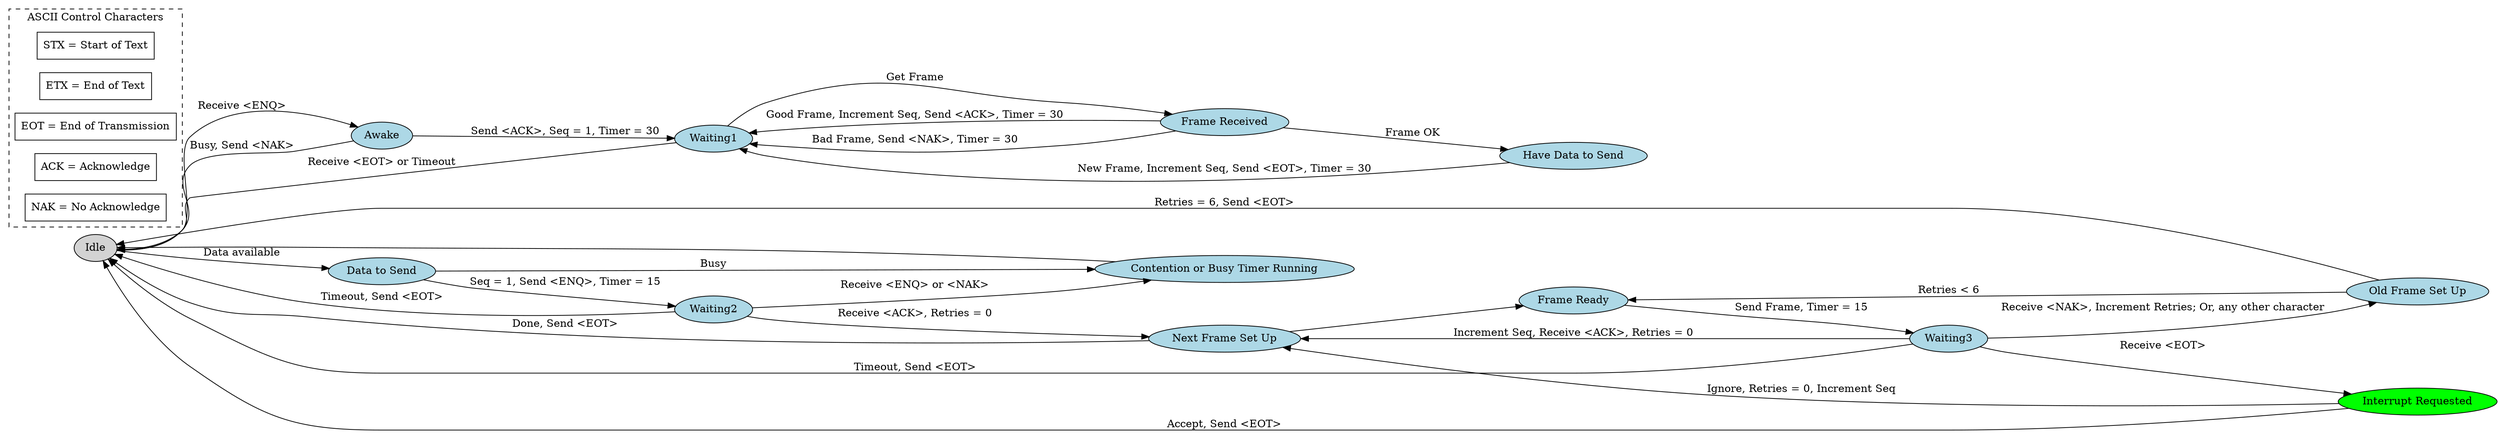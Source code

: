digraph ASTM {
    rankdir=LR; // Layout the graph left to right for readability
    node [shape=ellipse, style=filled, fillcolor=lightblue];

    // Receiving Device States
    Idle [label="Idle"];
    Awake [label="Awake"];
    Waiting_Recv [label="Waiting1"];
    Frame_Received [label="Frame Received"];
    Have_Data [label="Have Data to Send"];

    // Sending Device States
    Data_to_Send [label="Data to Send"];
    Waiting_Send [label="Waiting2"];
    Next_Frame [label="Next Frame Set Up"];
    Frame_Ready [label="Frame Ready"];
    Waiting_After [label="Waiting3"];
    Old_Frame [label="Old Frame Set Up"];
    Interrupt_Requested [label="Interrupt Requested"];
    Contention_Busy_Timer [label="Contention or Busy Timer Running"];

    // Transitions for Receiving Device
    Idle -> Awake [label="Receive <ENQ>"];
    Awake -> Idle [label="Busy, Send <NAK>"];
    Awake -> Waiting_Recv [label="Send <ACK>, Seq = 1, Timer = 30"];
    Waiting_Recv -> Idle [label="Receive <EOT> or Timeout"];
    Waiting_Recv -> Frame_Received [label="Get Frame"];
    Frame_Received -> Have_Data [label="Frame OK"];
    Frame_Received -> Waiting_Recv [label="Good Frame, Increment Seq, Send <ACK>, Timer = 30"];
    Frame_Received -> Waiting_Recv [label="Bad Frame, Send <NAK>, Timer = 30"];
    Have_Data -> Waiting_Recv [label="New Frame, Increment Seq, Send <EOT>, Timer = 30"];

    // Transitions for Sending Device
    Idle -> Data_to_Send [label="Data available"];
    Data_to_Send -> Waiting_Send [label="Seq = 1, Send <ENQ>, Timer = 15"];
    Data_to_Send -> Contention_Busy_Timer [label="Busy"];
    Contention_Busy_Timer -> Idle;
    Waiting_Send -> Idle [label="Timeout, Send <EOT>"];
    Waiting_Send -> Contention_Busy_Timer [label="Receive <ENQ> or <NAK>"];
    Waiting_Send -> Next_Frame [label="Receive <ACK>, Retries = 0"];
    Next_Frame -> Frame_Ready;
    Next_Frame -> Idle [label="Done, Send <EOT>"];
    Frame_Ready -> Waiting_After [label="Send Frame, Timer = 15"];
    Waiting_After -> Old_Frame [label="Receive <NAK>, Increment Retries; Or, any other character"];
    Waiting_After -> Next_Frame [label="Increment Seq, Receive <ACK>, Retries = 0"];
    Waiting_After -> Idle [label="Timeout, Send <EOT>"];
    Waiting_After -> Interrupt_Requested [label="Receive <EOT>"];
    Old_Frame -> Idle [label="Retries = 6, Send <EOT>"];
    Old_Frame -> Frame_Ready [label="Retries < 6"];
    Interrupt_Requested -> Next_Frame [label="Ignore, Retries = 0, Increment Seq"];
    Interrupt_Requested -> Idle [label="Accept, Send <EOT>"];

    // State Styling
    Idle [fillcolor=lightgray];
    Interrupt_Requested [fillcolor=green];

    // ASCII Control Characters Table
    subgraph cluster_legend {
        label = "ASCII Control Characters";
        style = dashed;
        key1 [label="STX = Start of Text"      , shape=box, fillcolor=white];
        key2 [label="ETX = End of Text"        , shape=box, fillcolor=white];
        key3 [label="EOT = End of Transmission", shape=box, fillcolor=white];
        key4 [label="ACK = Acknowledge"        , shape=box, fillcolor=white];
        key5 [label="NAK = No Acknowledge"     , shape=box, fillcolor=white];
    }
}
